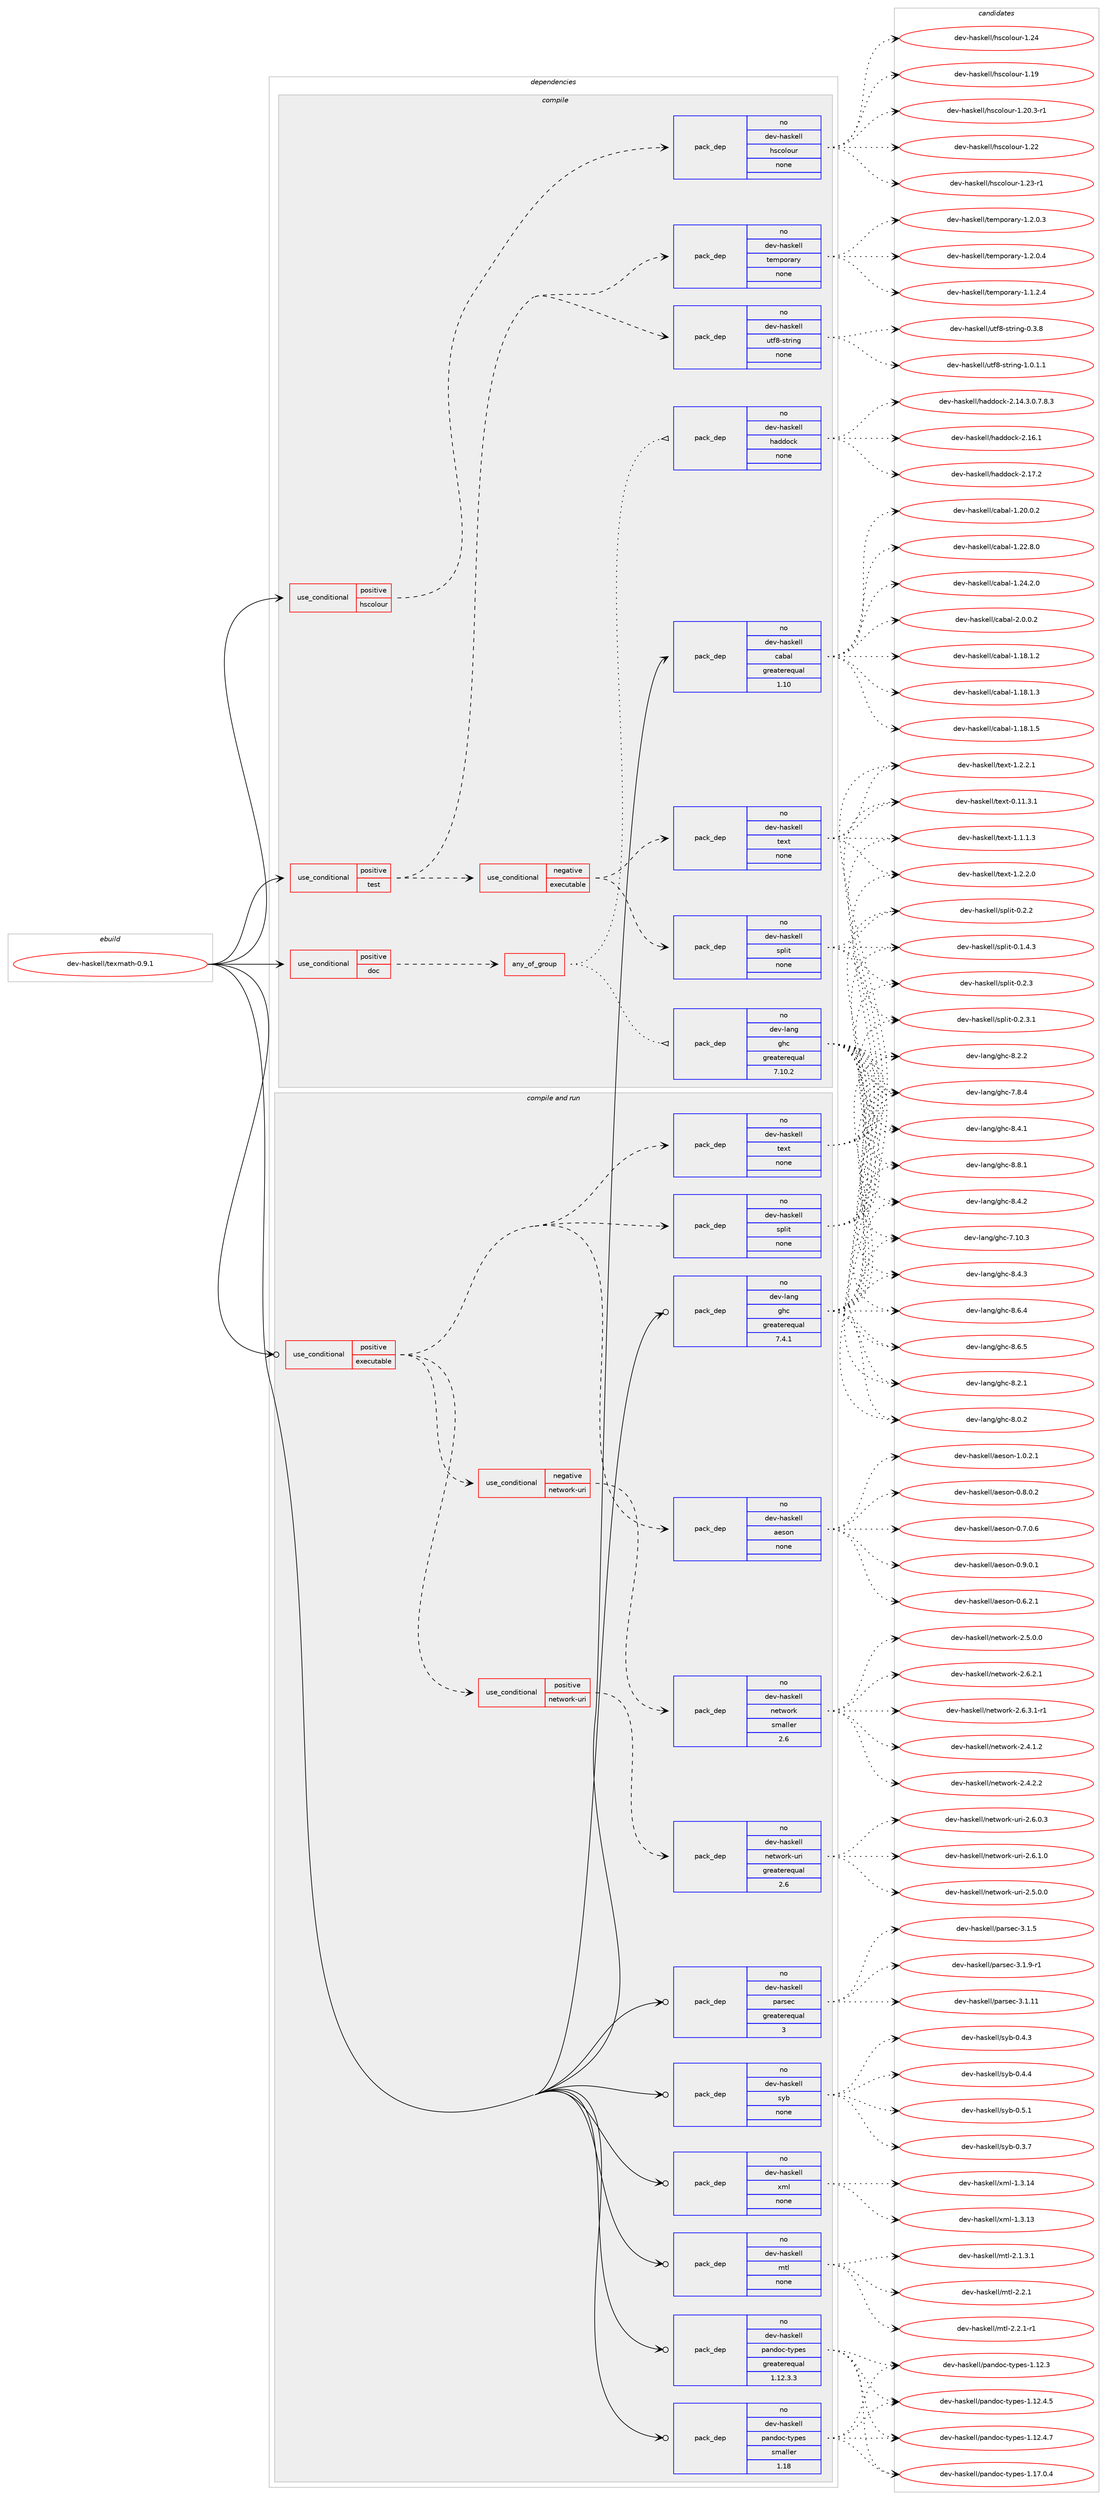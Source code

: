 digraph prolog {

# *************
# Graph options
# *************

newrank=true;
concentrate=true;
compound=true;
graph [rankdir=LR,fontname=Helvetica,fontsize=10,ranksep=1.5];#, ranksep=2.5, nodesep=0.2];
edge  [arrowhead=vee];
node  [fontname=Helvetica,fontsize=10];

# **********
# The ebuild
# **********

subgraph cluster_leftcol {
color=gray;
rank=same;
label=<<i>ebuild</i>>;
id [label="dev-haskell/texmath-0.9.1", color=red, width=4, href="../dev-haskell/texmath-0.9.1.svg"];
}

# ****************
# The dependencies
# ****************

subgraph cluster_midcol {
color=gray;
label=<<i>dependencies</i>>;
subgraph cluster_compile {
fillcolor="#eeeeee";
style=filled;
label=<<i>compile</i>>;
subgraph cond127866 {
dependency545747 [label=<<TABLE BORDER="0" CELLBORDER="1" CELLSPACING="0" CELLPADDING="4"><TR><TD ROWSPAN="3" CELLPADDING="10">use_conditional</TD></TR><TR><TD>positive</TD></TR><TR><TD>doc</TD></TR></TABLE>>, shape=none, color=red];
subgraph any10593 {
dependency545748 [label=<<TABLE BORDER="0" CELLBORDER="1" CELLSPACING="0" CELLPADDING="4"><TR><TD CELLPADDING="10">any_of_group</TD></TR></TABLE>>, shape=none, color=red];subgraph pack406931 {
dependency545749 [label=<<TABLE BORDER="0" CELLBORDER="1" CELLSPACING="0" CELLPADDING="4" WIDTH="220"><TR><TD ROWSPAN="6" CELLPADDING="30">pack_dep</TD></TR><TR><TD WIDTH="110">no</TD></TR><TR><TD>dev-haskell</TD></TR><TR><TD>haddock</TD></TR><TR><TD>none</TD></TR><TR><TD></TD></TR></TABLE>>, shape=none, color=blue];
}
dependency545748:e -> dependency545749:w [weight=20,style="dotted",arrowhead="oinv"];
subgraph pack406932 {
dependency545750 [label=<<TABLE BORDER="0" CELLBORDER="1" CELLSPACING="0" CELLPADDING="4" WIDTH="220"><TR><TD ROWSPAN="6" CELLPADDING="30">pack_dep</TD></TR><TR><TD WIDTH="110">no</TD></TR><TR><TD>dev-lang</TD></TR><TR><TD>ghc</TD></TR><TR><TD>greaterequal</TD></TR><TR><TD>7.10.2</TD></TR></TABLE>>, shape=none, color=blue];
}
dependency545748:e -> dependency545750:w [weight=20,style="dotted",arrowhead="oinv"];
}
dependency545747:e -> dependency545748:w [weight=20,style="dashed",arrowhead="vee"];
}
id:e -> dependency545747:w [weight=20,style="solid",arrowhead="vee"];
subgraph cond127867 {
dependency545751 [label=<<TABLE BORDER="0" CELLBORDER="1" CELLSPACING="0" CELLPADDING="4"><TR><TD ROWSPAN="3" CELLPADDING="10">use_conditional</TD></TR><TR><TD>positive</TD></TR><TR><TD>hscolour</TD></TR></TABLE>>, shape=none, color=red];
subgraph pack406933 {
dependency545752 [label=<<TABLE BORDER="0" CELLBORDER="1" CELLSPACING="0" CELLPADDING="4" WIDTH="220"><TR><TD ROWSPAN="6" CELLPADDING="30">pack_dep</TD></TR><TR><TD WIDTH="110">no</TD></TR><TR><TD>dev-haskell</TD></TR><TR><TD>hscolour</TD></TR><TR><TD>none</TD></TR><TR><TD></TD></TR></TABLE>>, shape=none, color=blue];
}
dependency545751:e -> dependency545752:w [weight=20,style="dashed",arrowhead="vee"];
}
id:e -> dependency545751:w [weight=20,style="solid",arrowhead="vee"];
subgraph cond127868 {
dependency545753 [label=<<TABLE BORDER="0" CELLBORDER="1" CELLSPACING="0" CELLPADDING="4"><TR><TD ROWSPAN="3" CELLPADDING="10">use_conditional</TD></TR><TR><TD>positive</TD></TR><TR><TD>test</TD></TR></TABLE>>, shape=none, color=red];
subgraph pack406934 {
dependency545754 [label=<<TABLE BORDER="0" CELLBORDER="1" CELLSPACING="0" CELLPADDING="4" WIDTH="220"><TR><TD ROWSPAN="6" CELLPADDING="30">pack_dep</TD></TR><TR><TD WIDTH="110">no</TD></TR><TR><TD>dev-haskell</TD></TR><TR><TD>temporary</TD></TR><TR><TD>none</TD></TR><TR><TD></TD></TR></TABLE>>, shape=none, color=blue];
}
dependency545753:e -> dependency545754:w [weight=20,style="dashed",arrowhead="vee"];
subgraph pack406935 {
dependency545755 [label=<<TABLE BORDER="0" CELLBORDER="1" CELLSPACING="0" CELLPADDING="4" WIDTH="220"><TR><TD ROWSPAN="6" CELLPADDING="30">pack_dep</TD></TR><TR><TD WIDTH="110">no</TD></TR><TR><TD>dev-haskell</TD></TR><TR><TD>utf8-string</TD></TR><TR><TD>none</TD></TR><TR><TD></TD></TR></TABLE>>, shape=none, color=blue];
}
dependency545753:e -> dependency545755:w [weight=20,style="dashed",arrowhead="vee"];
subgraph cond127869 {
dependency545756 [label=<<TABLE BORDER="0" CELLBORDER="1" CELLSPACING="0" CELLPADDING="4"><TR><TD ROWSPAN="3" CELLPADDING="10">use_conditional</TD></TR><TR><TD>negative</TD></TR><TR><TD>executable</TD></TR></TABLE>>, shape=none, color=red];
subgraph pack406936 {
dependency545757 [label=<<TABLE BORDER="0" CELLBORDER="1" CELLSPACING="0" CELLPADDING="4" WIDTH="220"><TR><TD ROWSPAN="6" CELLPADDING="30">pack_dep</TD></TR><TR><TD WIDTH="110">no</TD></TR><TR><TD>dev-haskell</TD></TR><TR><TD>split</TD></TR><TR><TD>none</TD></TR><TR><TD></TD></TR></TABLE>>, shape=none, color=blue];
}
dependency545756:e -> dependency545757:w [weight=20,style="dashed",arrowhead="vee"];
subgraph pack406937 {
dependency545758 [label=<<TABLE BORDER="0" CELLBORDER="1" CELLSPACING="0" CELLPADDING="4" WIDTH="220"><TR><TD ROWSPAN="6" CELLPADDING="30">pack_dep</TD></TR><TR><TD WIDTH="110">no</TD></TR><TR><TD>dev-haskell</TD></TR><TR><TD>text</TD></TR><TR><TD>none</TD></TR><TR><TD></TD></TR></TABLE>>, shape=none, color=blue];
}
dependency545756:e -> dependency545758:w [weight=20,style="dashed",arrowhead="vee"];
}
dependency545753:e -> dependency545756:w [weight=20,style="dashed",arrowhead="vee"];
}
id:e -> dependency545753:w [weight=20,style="solid",arrowhead="vee"];
subgraph pack406938 {
dependency545759 [label=<<TABLE BORDER="0" CELLBORDER="1" CELLSPACING="0" CELLPADDING="4" WIDTH="220"><TR><TD ROWSPAN="6" CELLPADDING="30">pack_dep</TD></TR><TR><TD WIDTH="110">no</TD></TR><TR><TD>dev-haskell</TD></TR><TR><TD>cabal</TD></TR><TR><TD>greaterequal</TD></TR><TR><TD>1.10</TD></TR></TABLE>>, shape=none, color=blue];
}
id:e -> dependency545759:w [weight=20,style="solid",arrowhead="vee"];
}
subgraph cluster_compileandrun {
fillcolor="#eeeeee";
style=filled;
label=<<i>compile and run</i>>;
subgraph cond127870 {
dependency545760 [label=<<TABLE BORDER="0" CELLBORDER="1" CELLSPACING="0" CELLPADDING="4"><TR><TD ROWSPAN="3" CELLPADDING="10">use_conditional</TD></TR><TR><TD>positive</TD></TR><TR><TD>executable</TD></TR></TABLE>>, shape=none, color=red];
subgraph pack406939 {
dependency545761 [label=<<TABLE BORDER="0" CELLBORDER="1" CELLSPACING="0" CELLPADDING="4" WIDTH="220"><TR><TD ROWSPAN="6" CELLPADDING="30">pack_dep</TD></TR><TR><TD WIDTH="110">no</TD></TR><TR><TD>dev-haskell</TD></TR><TR><TD>aeson</TD></TR><TR><TD>none</TD></TR><TR><TD></TD></TR></TABLE>>, shape=none, color=blue];
}
dependency545760:e -> dependency545761:w [weight=20,style="dashed",arrowhead="vee"];
subgraph pack406940 {
dependency545762 [label=<<TABLE BORDER="0" CELLBORDER="1" CELLSPACING="0" CELLPADDING="4" WIDTH="220"><TR><TD ROWSPAN="6" CELLPADDING="30">pack_dep</TD></TR><TR><TD WIDTH="110">no</TD></TR><TR><TD>dev-haskell</TD></TR><TR><TD>split</TD></TR><TR><TD>none</TD></TR><TR><TD></TD></TR></TABLE>>, shape=none, color=blue];
}
dependency545760:e -> dependency545762:w [weight=20,style="dashed",arrowhead="vee"];
subgraph pack406941 {
dependency545763 [label=<<TABLE BORDER="0" CELLBORDER="1" CELLSPACING="0" CELLPADDING="4" WIDTH="220"><TR><TD ROWSPAN="6" CELLPADDING="30">pack_dep</TD></TR><TR><TD WIDTH="110">no</TD></TR><TR><TD>dev-haskell</TD></TR><TR><TD>text</TD></TR><TR><TD>none</TD></TR><TR><TD></TD></TR></TABLE>>, shape=none, color=blue];
}
dependency545760:e -> dependency545763:w [weight=20,style="dashed",arrowhead="vee"];
subgraph cond127871 {
dependency545764 [label=<<TABLE BORDER="0" CELLBORDER="1" CELLSPACING="0" CELLPADDING="4"><TR><TD ROWSPAN="3" CELLPADDING="10">use_conditional</TD></TR><TR><TD>positive</TD></TR><TR><TD>network-uri</TD></TR></TABLE>>, shape=none, color=red];
subgraph pack406942 {
dependency545765 [label=<<TABLE BORDER="0" CELLBORDER="1" CELLSPACING="0" CELLPADDING="4" WIDTH="220"><TR><TD ROWSPAN="6" CELLPADDING="30">pack_dep</TD></TR><TR><TD WIDTH="110">no</TD></TR><TR><TD>dev-haskell</TD></TR><TR><TD>network-uri</TD></TR><TR><TD>greaterequal</TD></TR><TR><TD>2.6</TD></TR></TABLE>>, shape=none, color=blue];
}
dependency545764:e -> dependency545765:w [weight=20,style="dashed",arrowhead="vee"];
}
dependency545760:e -> dependency545764:w [weight=20,style="dashed",arrowhead="vee"];
subgraph cond127872 {
dependency545766 [label=<<TABLE BORDER="0" CELLBORDER="1" CELLSPACING="0" CELLPADDING="4"><TR><TD ROWSPAN="3" CELLPADDING="10">use_conditional</TD></TR><TR><TD>negative</TD></TR><TR><TD>network-uri</TD></TR></TABLE>>, shape=none, color=red];
subgraph pack406943 {
dependency545767 [label=<<TABLE BORDER="0" CELLBORDER="1" CELLSPACING="0" CELLPADDING="4" WIDTH="220"><TR><TD ROWSPAN="6" CELLPADDING="30">pack_dep</TD></TR><TR><TD WIDTH="110">no</TD></TR><TR><TD>dev-haskell</TD></TR><TR><TD>network</TD></TR><TR><TD>smaller</TD></TR><TR><TD>2.6</TD></TR></TABLE>>, shape=none, color=blue];
}
dependency545766:e -> dependency545767:w [weight=20,style="dashed",arrowhead="vee"];
}
dependency545760:e -> dependency545766:w [weight=20,style="dashed",arrowhead="vee"];
}
id:e -> dependency545760:w [weight=20,style="solid",arrowhead="odotvee"];
subgraph pack406944 {
dependency545768 [label=<<TABLE BORDER="0" CELLBORDER="1" CELLSPACING="0" CELLPADDING="4" WIDTH="220"><TR><TD ROWSPAN="6" CELLPADDING="30">pack_dep</TD></TR><TR><TD WIDTH="110">no</TD></TR><TR><TD>dev-haskell</TD></TR><TR><TD>mtl</TD></TR><TR><TD>none</TD></TR><TR><TD></TD></TR></TABLE>>, shape=none, color=blue];
}
id:e -> dependency545768:w [weight=20,style="solid",arrowhead="odotvee"];
subgraph pack406945 {
dependency545769 [label=<<TABLE BORDER="0" CELLBORDER="1" CELLSPACING="0" CELLPADDING="4" WIDTH="220"><TR><TD ROWSPAN="6" CELLPADDING="30">pack_dep</TD></TR><TR><TD WIDTH="110">no</TD></TR><TR><TD>dev-haskell</TD></TR><TR><TD>pandoc-types</TD></TR><TR><TD>greaterequal</TD></TR><TR><TD>1.12.3.3</TD></TR></TABLE>>, shape=none, color=blue];
}
id:e -> dependency545769:w [weight=20,style="solid",arrowhead="odotvee"];
subgraph pack406946 {
dependency545770 [label=<<TABLE BORDER="0" CELLBORDER="1" CELLSPACING="0" CELLPADDING="4" WIDTH="220"><TR><TD ROWSPAN="6" CELLPADDING="30">pack_dep</TD></TR><TR><TD WIDTH="110">no</TD></TR><TR><TD>dev-haskell</TD></TR><TR><TD>pandoc-types</TD></TR><TR><TD>smaller</TD></TR><TR><TD>1.18</TD></TR></TABLE>>, shape=none, color=blue];
}
id:e -> dependency545770:w [weight=20,style="solid",arrowhead="odotvee"];
subgraph pack406947 {
dependency545771 [label=<<TABLE BORDER="0" CELLBORDER="1" CELLSPACING="0" CELLPADDING="4" WIDTH="220"><TR><TD ROWSPAN="6" CELLPADDING="30">pack_dep</TD></TR><TR><TD WIDTH="110">no</TD></TR><TR><TD>dev-haskell</TD></TR><TR><TD>parsec</TD></TR><TR><TD>greaterequal</TD></TR><TR><TD>3</TD></TR></TABLE>>, shape=none, color=blue];
}
id:e -> dependency545771:w [weight=20,style="solid",arrowhead="odotvee"];
subgraph pack406948 {
dependency545772 [label=<<TABLE BORDER="0" CELLBORDER="1" CELLSPACING="0" CELLPADDING="4" WIDTH="220"><TR><TD ROWSPAN="6" CELLPADDING="30">pack_dep</TD></TR><TR><TD WIDTH="110">no</TD></TR><TR><TD>dev-haskell</TD></TR><TR><TD>syb</TD></TR><TR><TD>none</TD></TR><TR><TD></TD></TR></TABLE>>, shape=none, color=blue];
}
id:e -> dependency545772:w [weight=20,style="solid",arrowhead="odotvee"];
subgraph pack406949 {
dependency545773 [label=<<TABLE BORDER="0" CELLBORDER="1" CELLSPACING="0" CELLPADDING="4" WIDTH="220"><TR><TD ROWSPAN="6" CELLPADDING="30">pack_dep</TD></TR><TR><TD WIDTH="110">no</TD></TR><TR><TD>dev-haskell</TD></TR><TR><TD>xml</TD></TR><TR><TD>none</TD></TR><TR><TD></TD></TR></TABLE>>, shape=none, color=blue];
}
id:e -> dependency545773:w [weight=20,style="solid",arrowhead="odotvee"];
subgraph pack406950 {
dependency545774 [label=<<TABLE BORDER="0" CELLBORDER="1" CELLSPACING="0" CELLPADDING="4" WIDTH="220"><TR><TD ROWSPAN="6" CELLPADDING="30">pack_dep</TD></TR><TR><TD WIDTH="110">no</TD></TR><TR><TD>dev-lang</TD></TR><TR><TD>ghc</TD></TR><TR><TD>greaterequal</TD></TR><TR><TD>7.4.1</TD></TR></TABLE>>, shape=none, color=blue];
}
id:e -> dependency545774:w [weight=20,style="solid",arrowhead="odotvee"];
}
subgraph cluster_run {
fillcolor="#eeeeee";
style=filled;
label=<<i>run</i>>;
}
}

# **************
# The candidates
# **************

subgraph cluster_choices {
rank=same;
color=gray;
label=<<i>candidates</i>>;

subgraph choice406931 {
color=black;
nodesep=1;
choice1001011184510497115107101108108471049710010011199107455046495246514648465546564651 [label="dev-haskell/haddock-2.14.3.0.7.8.3", color=red, width=4,href="../dev-haskell/haddock-2.14.3.0.7.8.3.svg"];
choice100101118451049711510710110810847104971001001119910745504649544649 [label="dev-haskell/haddock-2.16.1", color=red, width=4,href="../dev-haskell/haddock-2.16.1.svg"];
choice100101118451049711510710110810847104971001001119910745504649554650 [label="dev-haskell/haddock-2.17.2", color=red, width=4,href="../dev-haskell/haddock-2.17.2.svg"];
dependency545749:e -> choice1001011184510497115107101108108471049710010011199107455046495246514648465546564651:w [style=dotted,weight="100"];
dependency545749:e -> choice100101118451049711510710110810847104971001001119910745504649544649:w [style=dotted,weight="100"];
dependency545749:e -> choice100101118451049711510710110810847104971001001119910745504649554650:w [style=dotted,weight="100"];
}
subgraph choice406932 {
color=black;
nodesep=1;
choice1001011184510897110103471031049945554649484651 [label="dev-lang/ghc-7.10.3", color=red, width=4,href="../dev-lang/ghc-7.10.3.svg"];
choice10010111845108971101034710310499455546564652 [label="dev-lang/ghc-7.8.4", color=red, width=4,href="../dev-lang/ghc-7.8.4.svg"];
choice10010111845108971101034710310499455646484650 [label="dev-lang/ghc-8.0.2", color=red, width=4,href="../dev-lang/ghc-8.0.2.svg"];
choice10010111845108971101034710310499455646504649 [label="dev-lang/ghc-8.2.1", color=red, width=4,href="../dev-lang/ghc-8.2.1.svg"];
choice10010111845108971101034710310499455646504650 [label="dev-lang/ghc-8.2.2", color=red, width=4,href="../dev-lang/ghc-8.2.2.svg"];
choice10010111845108971101034710310499455646524649 [label="dev-lang/ghc-8.4.1", color=red, width=4,href="../dev-lang/ghc-8.4.1.svg"];
choice10010111845108971101034710310499455646524650 [label="dev-lang/ghc-8.4.2", color=red, width=4,href="../dev-lang/ghc-8.4.2.svg"];
choice10010111845108971101034710310499455646524651 [label="dev-lang/ghc-8.4.3", color=red, width=4,href="../dev-lang/ghc-8.4.3.svg"];
choice10010111845108971101034710310499455646544652 [label="dev-lang/ghc-8.6.4", color=red, width=4,href="../dev-lang/ghc-8.6.4.svg"];
choice10010111845108971101034710310499455646544653 [label="dev-lang/ghc-8.6.5", color=red, width=4,href="../dev-lang/ghc-8.6.5.svg"];
choice10010111845108971101034710310499455646564649 [label="dev-lang/ghc-8.8.1", color=red, width=4,href="../dev-lang/ghc-8.8.1.svg"];
dependency545750:e -> choice1001011184510897110103471031049945554649484651:w [style=dotted,weight="100"];
dependency545750:e -> choice10010111845108971101034710310499455546564652:w [style=dotted,weight="100"];
dependency545750:e -> choice10010111845108971101034710310499455646484650:w [style=dotted,weight="100"];
dependency545750:e -> choice10010111845108971101034710310499455646504649:w [style=dotted,weight="100"];
dependency545750:e -> choice10010111845108971101034710310499455646504650:w [style=dotted,weight="100"];
dependency545750:e -> choice10010111845108971101034710310499455646524649:w [style=dotted,weight="100"];
dependency545750:e -> choice10010111845108971101034710310499455646524650:w [style=dotted,weight="100"];
dependency545750:e -> choice10010111845108971101034710310499455646524651:w [style=dotted,weight="100"];
dependency545750:e -> choice10010111845108971101034710310499455646544652:w [style=dotted,weight="100"];
dependency545750:e -> choice10010111845108971101034710310499455646544653:w [style=dotted,weight="100"];
dependency545750:e -> choice10010111845108971101034710310499455646564649:w [style=dotted,weight="100"];
}
subgraph choice406933 {
color=black;
nodesep=1;
choice100101118451049711510710110810847104115991111081111171144549464957 [label="dev-haskell/hscolour-1.19", color=red, width=4,href="../dev-haskell/hscolour-1.19.svg"];
choice10010111845104971151071011081084710411599111108111117114454946504846514511449 [label="dev-haskell/hscolour-1.20.3-r1", color=red, width=4,href="../dev-haskell/hscolour-1.20.3-r1.svg"];
choice100101118451049711510710110810847104115991111081111171144549465050 [label="dev-haskell/hscolour-1.22", color=red, width=4,href="../dev-haskell/hscolour-1.22.svg"];
choice1001011184510497115107101108108471041159911110811111711445494650514511449 [label="dev-haskell/hscolour-1.23-r1", color=red, width=4,href="../dev-haskell/hscolour-1.23-r1.svg"];
choice100101118451049711510710110810847104115991111081111171144549465052 [label="dev-haskell/hscolour-1.24", color=red, width=4,href="../dev-haskell/hscolour-1.24.svg"];
dependency545752:e -> choice100101118451049711510710110810847104115991111081111171144549464957:w [style=dotted,weight="100"];
dependency545752:e -> choice10010111845104971151071011081084710411599111108111117114454946504846514511449:w [style=dotted,weight="100"];
dependency545752:e -> choice100101118451049711510710110810847104115991111081111171144549465050:w [style=dotted,weight="100"];
dependency545752:e -> choice1001011184510497115107101108108471041159911110811111711445494650514511449:w [style=dotted,weight="100"];
dependency545752:e -> choice100101118451049711510710110810847104115991111081111171144549465052:w [style=dotted,weight="100"];
}
subgraph choice406934 {
color=black;
nodesep=1;
choice100101118451049711510710110810847116101109112111114971141214549464946504652 [label="dev-haskell/temporary-1.1.2.4", color=red, width=4,href="../dev-haskell/temporary-1.1.2.4.svg"];
choice100101118451049711510710110810847116101109112111114971141214549465046484651 [label="dev-haskell/temporary-1.2.0.3", color=red, width=4,href="../dev-haskell/temporary-1.2.0.3.svg"];
choice100101118451049711510710110810847116101109112111114971141214549465046484652 [label="dev-haskell/temporary-1.2.0.4", color=red, width=4,href="../dev-haskell/temporary-1.2.0.4.svg"];
dependency545754:e -> choice100101118451049711510710110810847116101109112111114971141214549464946504652:w [style=dotted,weight="100"];
dependency545754:e -> choice100101118451049711510710110810847116101109112111114971141214549465046484651:w [style=dotted,weight="100"];
dependency545754:e -> choice100101118451049711510710110810847116101109112111114971141214549465046484652:w [style=dotted,weight="100"];
}
subgraph choice406935 {
color=black;
nodesep=1;
choice1001011184510497115107101108108471171161025645115116114105110103454846514656 [label="dev-haskell/utf8-string-0.3.8", color=red, width=4,href="../dev-haskell/utf8-string-0.3.8.svg"];
choice10010111845104971151071011081084711711610256451151161141051101034549464846494649 [label="dev-haskell/utf8-string-1.0.1.1", color=red, width=4,href="../dev-haskell/utf8-string-1.0.1.1.svg"];
dependency545755:e -> choice1001011184510497115107101108108471171161025645115116114105110103454846514656:w [style=dotted,weight="100"];
dependency545755:e -> choice10010111845104971151071011081084711711610256451151161141051101034549464846494649:w [style=dotted,weight="100"];
}
subgraph choice406936 {
color=black;
nodesep=1;
choice1001011184510497115107101108108471151121081051164548464946524651 [label="dev-haskell/split-0.1.4.3", color=red, width=4,href="../dev-haskell/split-0.1.4.3.svg"];
choice100101118451049711510710110810847115112108105116454846504650 [label="dev-haskell/split-0.2.2", color=red, width=4,href="../dev-haskell/split-0.2.2.svg"];
choice100101118451049711510710110810847115112108105116454846504651 [label="dev-haskell/split-0.2.3", color=red, width=4,href="../dev-haskell/split-0.2.3.svg"];
choice1001011184510497115107101108108471151121081051164548465046514649 [label="dev-haskell/split-0.2.3.1", color=red, width=4,href="../dev-haskell/split-0.2.3.1.svg"];
dependency545757:e -> choice1001011184510497115107101108108471151121081051164548464946524651:w [style=dotted,weight="100"];
dependency545757:e -> choice100101118451049711510710110810847115112108105116454846504650:w [style=dotted,weight="100"];
dependency545757:e -> choice100101118451049711510710110810847115112108105116454846504651:w [style=dotted,weight="100"];
dependency545757:e -> choice1001011184510497115107101108108471151121081051164548465046514649:w [style=dotted,weight="100"];
}
subgraph choice406937 {
color=black;
nodesep=1;
choice100101118451049711510710110810847116101120116454846494946514649 [label="dev-haskell/text-0.11.3.1", color=red, width=4,href="../dev-haskell/text-0.11.3.1.svg"];
choice1001011184510497115107101108108471161011201164549464946494651 [label="dev-haskell/text-1.1.1.3", color=red, width=4,href="../dev-haskell/text-1.1.1.3.svg"];
choice1001011184510497115107101108108471161011201164549465046504648 [label="dev-haskell/text-1.2.2.0", color=red, width=4,href="../dev-haskell/text-1.2.2.0.svg"];
choice1001011184510497115107101108108471161011201164549465046504649 [label="dev-haskell/text-1.2.2.1", color=red, width=4,href="../dev-haskell/text-1.2.2.1.svg"];
dependency545758:e -> choice100101118451049711510710110810847116101120116454846494946514649:w [style=dotted,weight="100"];
dependency545758:e -> choice1001011184510497115107101108108471161011201164549464946494651:w [style=dotted,weight="100"];
dependency545758:e -> choice1001011184510497115107101108108471161011201164549465046504648:w [style=dotted,weight="100"];
dependency545758:e -> choice1001011184510497115107101108108471161011201164549465046504649:w [style=dotted,weight="100"];
}
subgraph choice406938 {
color=black;
nodesep=1;
choice10010111845104971151071011081084799979897108454946495646494650 [label="dev-haskell/cabal-1.18.1.2", color=red, width=4,href="../dev-haskell/cabal-1.18.1.2.svg"];
choice10010111845104971151071011081084799979897108454946495646494651 [label="dev-haskell/cabal-1.18.1.3", color=red, width=4,href="../dev-haskell/cabal-1.18.1.3.svg"];
choice10010111845104971151071011081084799979897108454946495646494653 [label="dev-haskell/cabal-1.18.1.5", color=red, width=4,href="../dev-haskell/cabal-1.18.1.5.svg"];
choice10010111845104971151071011081084799979897108454946504846484650 [label="dev-haskell/cabal-1.20.0.2", color=red, width=4,href="../dev-haskell/cabal-1.20.0.2.svg"];
choice10010111845104971151071011081084799979897108454946505046564648 [label="dev-haskell/cabal-1.22.8.0", color=red, width=4,href="../dev-haskell/cabal-1.22.8.0.svg"];
choice10010111845104971151071011081084799979897108454946505246504648 [label="dev-haskell/cabal-1.24.2.0", color=red, width=4,href="../dev-haskell/cabal-1.24.2.0.svg"];
choice100101118451049711510710110810847999798971084550464846484650 [label="dev-haskell/cabal-2.0.0.2", color=red, width=4,href="../dev-haskell/cabal-2.0.0.2.svg"];
dependency545759:e -> choice10010111845104971151071011081084799979897108454946495646494650:w [style=dotted,weight="100"];
dependency545759:e -> choice10010111845104971151071011081084799979897108454946495646494651:w [style=dotted,weight="100"];
dependency545759:e -> choice10010111845104971151071011081084799979897108454946495646494653:w [style=dotted,weight="100"];
dependency545759:e -> choice10010111845104971151071011081084799979897108454946504846484650:w [style=dotted,weight="100"];
dependency545759:e -> choice10010111845104971151071011081084799979897108454946505046564648:w [style=dotted,weight="100"];
dependency545759:e -> choice10010111845104971151071011081084799979897108454946505246504648:w [style=dotted,weight="100"];
dependency545759:e -> choice100101118451049711510710110810847999798971084550464846484650:w [style=dotted,weight="100"];
}
subgraph choice406939 {
color=black;
nodesep=1;
choice100101118451049711510710110810847971011151111104548465446504649 [label="dev-haskell/aeson-0.6.2.1", color=red, width=4,href="../dev-haskell/aeson-0.6.2.1.svg"];
choice100101118451049711510710110810847971011151111104548465546484654 [label="dev-haskell/aeson-0.7.0.6", color=red, width=4,href="../dev-haskell/aeson-0.7.0.6.svg"];
choice100101118451049711510710110810847971011151111104548465646484650 [label="dev-haskell/aeson-0.8.0.2", color=red, width=4,href="../dev-haskell/aeson-0.8.0.2.svg"];
choice100101118451049711510710110810847971011151111104548465746484649 [label="dev-haskell/aeson-0.9.0.1", color=red, width=4,href="../dev-haskell/aeson-0.9.0.1.svg"];
choice100101118451049711510710110810847971011151111104549464846504649 [label="dev-haskell/aeson-1.0.2.1", color=red, width=4,href="../dev-haskell/aeson-1.0.2.1.svg"];
dependency545761:e -> choice100101118451049711510710110810847971011151111104548465446504649:w [style=dotted,weight="100"];
dependency545761:e -> choice100101118451049711510710110810847971011151111104548465546484654:w [style=dotted,weight="100"];
dependency545761:e -> choice100101118451049711510710110810847971011151111104548465646484650:w [style=dotted,weight="100"];
dependency545761:e -> choice100101118451049711510710110810847971011151111104548465746484649:w [style=dotted,weight="100"];
dependency545761:e -> choice100101118451049711510710110810847971011151111104549464846504649:w [style=dotted,weight="100"];
}
subgraph choice406940 {
color=black;
nodesep=1;
choice1001011184510497115107101108108471151121081051164548464946524651 [label="dev-haskell/split-0.1.4.3", color=red, width=4,href="../dev-haskell/split-0.1.4.3.svg"];
choice100101118451049711510710110810847115112108105116454846504650 [label="dev-haskell/split-0.2.2", color=red, width=4,href="../dev-haskell/split-0.2.2.svg"];
choice100101118451049711510710110810847115112108105116454846504651 [label="dev-haskell/split-0.2.3", color=red, width=4,href="../dev-haskell/split-0.2.3.svg"];
choice1001011184510497115107101108108471151121081051164548465046514649 [label="dev-haskell/split-0.2.3.1", color=red, width=4,href="../dev-haskell/split-0.2.3.1.svg"];
dependency545762:e -> choice1001011184510497115107101108108471151121081051164548464946524651:w [style=dotted,weight="100"];
dependency545762:e -> choice100101118451049711510710110810847115112108105116454846504650:w [style=dotted,weight="100"];
dependency545762:e -> choice100101118451049711510710110810847115112108105116454846504651:w [style=dotted,weight="100"];
dependency545762:e -> choice1001011184510497115107101108108471151121081051164548465046514649:w [style=dotted,weight="100"];
}
subgraph choice406941 {
color=black;
nodesep=1;
choice100101118451049711510710110810847116101120116454846494946514649 [label="dev-haskell/text-0.11.3.1", color=red, width=4,href="../dev-haskell/text-0.11.3.1.svg"];
choice1001011184510497115107101108108471161011201164549464946494651 [label="dev-haskell/text-1.1.1.3", color=red, width=4,href="../dev-haskell/text-1.1.1.3.svg"];
choice1001011184510497115107101108108471161011201164549465046504648 [label="dev-haskell/text-1.2.2.0", color=red, width=4,href="../dev-haskell/text-1.2.2.0.svg"];
choice1001011184510497115107101108108471161011201164549465046504649 [label="dev-haskell/text-1.2.2.1", color=red, width=4,href="../dev-haskell/text-1.2.2.1.svg"];
dependency545763:e -> choice100101118451049711510710110810847116101120116454846494946514649:w [style=dotted,weight="100"];
dependency545763:e -> choice1001011184510497115107101108108471161011201164549464946494651:w [style=dotted,weight="100"];
dependency545763:e -> choice1001011184510497115107101108108471161011201164549465046504648:w [style=dotted,weight="100"];
dependency545763:e -> choice1001011184510497115107101108108471161011201164549465046504649:w [style=dotted,weight="100"];
}
subgraph choice406942 {
color=black;
nodesep=1;
choice100101118451049711510710110810847110101116119111114107451171141054550465346484648 [label="dev-haskell/network-uri-2.5.0.0", color=red, width=4,href="../dev-haskell/network-uri-2.5.0.0.svg"];
choice100101118451049711510710110810847110101116119111114107451171141054550465446484651 [label="dev-haskell/network-uri-2.6.0.3", color=red, width=4,href="../dev-haskell/network-uri-2.6.0.3.svg"];
choice100101118451049711510710110810847110101116119111114107451171141054550465446494648 [label="dev-haskell/network-uri-2.6.1.0", color=red, width=4,href="../dev-haskell/network-uri-2.6.1.0.svg"];
dependency545765:e -> choice100101118451049711510710110810847110101116119111114107451171141054550465346484648:w [style=dotted,weight="100"];
dependency545765:e -> choice100101118451049711510710110810847110101116119111114107451171141054550465446484651:w [style=dotted,weight="100"];
dependency545765:e -> choice100101118451049711510710110810847110101116119111114107451171141054550465446494648:w [style=dotted,weight="100"];
}
subgraph choice406943 {
color=black;
nodesep=1;
choice1001011184510497115107101108108471101011161191111141074550465246494650 [label="dev-haskell/network-2.4.1.2", color=red, width=4,href="../dev-haskell/network-2.4.1.2.svg"];
choice1001011184510497115107101108108471101011161191111141074550465246504650 [label="dev-haskell/network-2.4.2.2", color=red, width=4,href="../dev-haskell/network-2.4.2.2.svg"];
choice1001011184510497115107101108108471101011161191111141074550465346484648 [label="dev-haskell/network-2.5.0.0", color=red, width=4,href="../dev-haskell/network-2.5.0.0.svg"];
choice1001011184510497115107101108108471101011161191111141074550465446504649 [label="dev-haskell/network-2.6.2.1", color=red, width=4,href="../dev-haskell/network-2.6.2.1.svg"];
choice10010111845104971151071011081084711010111611911111410745504654465146494511449 [label="dev-haskell/network-2.6.3.1-r1", color=red, width=4,href="../dev-haskell/network-2.6.3.1-r1.svg"];
dependency545767:e -> choice1001011184510497115107101108108471101011161191111141074550465246494650:w [style=dotted,weight="100"];
dependency545767:e -> choice1001011184510497115107101108108471101011161191111141074550465246504650:w [style=dotted,weight="100"];
dependency545767:e -> choice1001011184510497115107101108108471101011161191111141074550465346484648:w [style=dotted,weight="100"];
dependency545767:e -> choice1001011184510497115107101108108471101011161191111141074550465446504649:w [style=dotted,weight="100"];
dependency545767:e -> choice10010111845104971151071011081084711010111611911111410745504654465146494511449:w [style=dotted,weight="100"];
}
subgraph choice406944 {
color=black;
nodesep=1;
choice1001011184510497115107101108108471091161084550464946514649 [label="dev-haskell/mtl-2.1.3.1", color=red, width=4,href="../dev-haskell/mtl-2.1.3.1.svg"];
choice100101118451049711510710110810847109116108455046504649 [label="dev-haskell/mtl-2.2.1", color=red, width=4,href="../dev-haskell/mtl-2.2.1.svg"];
choice1001011184510497115107101108108471091161084550465046494511449 [label="dev-haskell/mtl-2.2.1-r1", color=red, width=4,href="../dev-haskell/mtl-2.2.1-r1.svg"];
dependency545768:e -> choice1001011184510497115107101108108471091161084550464946514649:w [style=dotted,weight="100"];
dependency545768:e -> choice100101118451049711510710110810847109116108455046504649:w [style=dotted,weight="100"];
dependency545768:e -> choice1001011184510497115107101108108471091161084550465046494511449:w [style=dotted,weight="100"];
}
subgraph choice406945 {
color=black;
nodesep=1;
choice10010111845104971151071011081084711297110100111994511612111210111545494649504651 [label="dev-haskell/pandoc-types-1.12.3", color=red, width=4,href="../dev-haskell/pandoc-types-1.12.3.svg"];
choice100101118451049711510710110810847112971101001119945116121112101115454946495046524653 [label="dev-haskell/pandoc-types-1.12.4.5", color=red, width=4,href="../dev-haskell/pandoc-types-1.12.4.5.svg"];
choice100101118451049711510710110810847112971101001119945116121112101115454946495046524655 [label="dev-haskell/pandoc-types-1.12.4.7", color=red, width=4,href="../dev-haskell/pandoc-types-1.12.4.7.svg"];
choice100101118451049711510710110810847112971101001119945116121112101115454946495546484652 [label="dev-haskell/pandoc-types-1.17.0.4", color=red, width=4,href="../dev-haskell/pandoc-types-1.17.0.4.svg"];
dependency545769:e -> choice10010111845104971151071011081084711297110100111994511612111210111545494649504651:w [style=dotted,weight="100"];
dependency545769:e -> choice100101118451049711510710110810847112971101001119945116121112101115454946495046524653:w [style=dotted,weight="100"];
dependency545769:e -> choice100101118451049711510710110810847112971101001119945116121112101115454946495046524655:w [style=dotted,weight="100"];
dependency545769:e -> choice100101118451049711510710110810847112971101001119945116121112101115454946495546484652:w [style=dotted,weight="100"];
}
subgraph choice406946 {
color=black;
nodesep=1;
choice10010111845104971151071011081084711297110100111994511612111210111545494649504651 [label="dev-haskell/pandoc-types-1.12.3", color=red, width=4,href="../dev-haskell/pandoc-types-1.12.3.svg"];
choice100101118451049711510710110810847112971101001119945116121112101115454946495046524653 [label="dev-haskell/pandoc-types-1.12.4.5", color=red, width=4,href="../dev-haskell/pandoc-types-1.12.4.5.svg"];
choice100101118451049711510710110810847112971101001119945116121112101115454946495046524655 [label="dev-haskell/pandoc-types-1.12.4.7", color=red, width=4,href="../dev-haskell/pandoc-types-1.12.4.7.svg"];
choice100101118451049711510710110810847112971101001119945116121112101115454946495546484652 [label="dev-haskell/pandoc-types-1.17.0.4", color=red, width=4,href="../dev-haskell/pandoc-types-1.17.0.4.svg"];
dependency545770:e -> choice10010111845104971151071011081084711297110100111994511612111210111545494649504651:w [style=dotted,weight="100"];
dependency545770:e -> choice100101118451049711510710110810847112971101001119945116121112101115454946495046524653:w [style=dotted,weight="100"];
dependency545770:e -> choice100101118451049711510710110810847112971101001119945116121112101115454946495046524655:w [style=dotted,weight="100"];
dependency545770:e -> choice100101118451049711510710110810847112971101001119945116121112101115454946495546484652:w [style=dotted,weight="100"];
}
subgraph choice406947 {
color=black;
nodesep=1;
choice100101118451049711510710110810847112971141151019945514649464949 [label="dev-haskell/parsec-3.1.11", color=red, width=4,href="../dev-haskell/parsec-3.1.11.svg"];
choice1001011184510497115107101108108471129711411510199455146494653 [label="dev-haskell/parsec-3.1.5", color=red, width=4,href="../dev-haskell/parsec-3.1.5.svg"];
choice10010111845104971151071011081084711297114115101994551464946574511449 [label="dev-haskell/parsec-3.1.9-r1", color=red, width=4,href="../dev-haskell/parsec-3.1.9-r1.svg"];
dependency545771:e -> choice100101118451049711510710110810847112971141151019945514649464949:w [style=dotted,weight="100"];
dependency545771:e -> choice1001011184510497115107101108108471129711411510199455146494653:w [style=dotted,weight="100"];
dependency545771:e -> choice10010111845104971151071011081084711297114115101994551464946574511449:w [style=dotted,weight="100"];
}
subgraph choice406948 {
color=black;
nodesep=1;
choice10010111845104971151071011081084711512198454846514655 [label="dev-haskell/syb-0.3.7", color=red, width=4,href="../dev-haskell/syb-0.3.7.svg"];
choice10010111845104971151071011081084711512198454846524651 [label="dev-haskell/syb-0.4.3", color=red, width=4,href="../dev-haskell/syb-0.4.3.svg"];
choice10010111845104971151071011081084711512198454846524652 [label="dev-haskell/syb-0.4.4", color=red, width=4,href="../dev-haskell/syb-0.4.4.svg"];
choice10010111845104971151071011081084711512198454846534649 [label="dev-haskell/syb-0.5.1", color=red, width=4,href="../dev-haskell/syb-0.5.1.svg"];
dependency545772:e -> choice10010111845104971151071011081084711512198454846514655:w [style=dotted,weight="100"];
dependency545772:e -> choice10010111845104971151071011081084711512198454846524651:w [style=dotted,weight="100"];
dependency545772:e -> choice10010111845104971151071011081084711512198454846524652:w [style=dotted,weight="100"];
dependency545772:e -> choice10010111845104971151071011081084711512198454846534649:w [style=dotted,weight="100"];
}
subgraph choice406949 {
color=black;
nodesep=1;
choice10010111845104971151071011081084712010910845494651464951 [label="dev-haskell/xml-1.3.13", color=red, width=4,href="../dev-haskell/xml-1.3.13.svg"];
choice10010111845104971151071011081084712010910845494651464952 [label="dev-haskell/xml-1.3.14", color=red, width=4,href="../dev-haskell/xml-1.3.14.svg"];
dependency545773:e -> choice10010111845104971151071011081084712010910845494651464951:w [style=dotted,weight="100"];
dependency545773:e -> choice10010111845104971151071011081084712010910845494651464952:w [style=dotted,weight="100"];
}
subgraph choice406950 {
color=black;
nodesep=1;
choice1001011184510897110103471031049945554649484651 [label="dev-lang/ghc-7.10.3", color=red, width=4,href="../dev-lang/ghc-7.10.3.svg"];
choice10010111845108971101034710310499455546564652 [label="dev-lang/ghc-7.8.4", color=red, width=4,href="../dev-lang/ghc-7.8.4.svg"];
choice10010111845108971101034710310499455646484650 [label="dev-lang/ghc-8.0.2", color=red, width=4,href="../dev-lang/ghc-8.0.2.svg"];
choice10010111845108971101034710310499455646504649 [label="dev-lang/ghc-8.2.1", color=red, width=4,href="../dev-lang/ghc-8.2.1.svg"];
choice10010111845108971101034710310499455646504650 [label="dev-lang/ghc-8.2.2", color=red, width=4,href="../dev-lang/ghc-8.2.2.svg"];
choice10010111845108971101034710310499455646524649 [label="dev-lang/ghc-8.4.1", color=red, width=4,href="../dev-lang/ghc-8.4.1.svg"];
choice10010111845108971101034710310499455646524650 [label="dev-lang/ghc-8.4.2", color=red, width=4,href="../dev-lang/ghc-8.4.2.svg"];
choice10010111845108971101034710310499455646524651 [label="dev-lang/ghc-8.4.3", color=red, width=4,href="../dev-lang/ghc-8.4.3.svg"];
choice10010111845108971101034710310499455646544652 [label="dev-lang/ghc-8.6.4", color=red, width=4,href="../dev-lang/ghc-8.6.4.svg"];
choice10010111845108971101034710310499455646544653 [label="dev-lang/ghc-8.6.5", color=red, width=4,href="../dev-lang/ghc-8.6.5.svg"];
choice10010111845108971101034710310499455646564649 [label="dev-lang/ghc-8.8.1", color=red, width=4,href="../dev-lang/ghc-8.8.1.svg"];
dependency545774:e -> choice1001011184510897110103471031049945554649484651:w [style=dotted,weight="100"];
dependency545774:e -> choice10010111845108971101034710310499455546564652:w [style=dotted,weight="100"];
dependency545774:e -> choice10010111845108971101034710310499455646484650:w [style=dotted,weight="100"];
dependency545774:e -> choice10010111845108971101034710310499455646504649:w [style=dotted,weight="100"];
dependency545774:e -> choice10010111845108971101034710310499455646504650:w [style=dotted,weight="100"];
dependency545774:e -> choice10010111845108971101034710310499455646524649:w [style=dotted,weight="100"];
dependency545774:e -> choice10010111845108971101034710310499455646524650:w [style=dotted,weight="100"];
dependency545774:e -> choice10010111845108971101034710310499455646524651:w [style=dotted,weight="100"];
dependency545774:e -> choice10010111845108971101034710310499455646544652:w [style=dotted,weight="100"];
dependency545774:e -> choice10010111845108971101034710310499455646544653:w [style=dotted,weight="100"];
dependency545774:e -> choice10010111845108971101034710310499455646564649:w [style=dotted,weight="100"];
}
}

}
